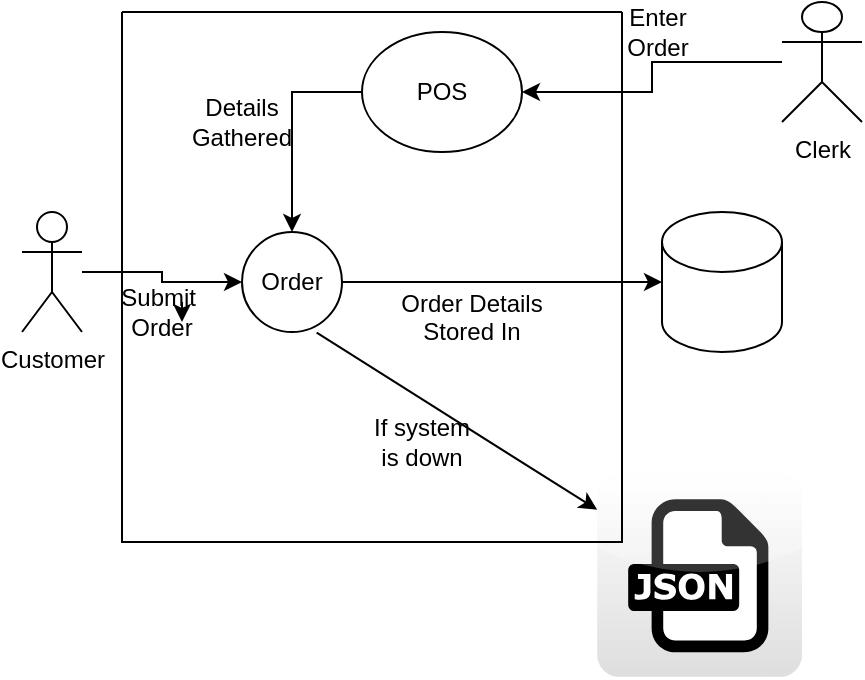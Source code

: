 <mxfile version="24.7.17">
  <diagram name="Page-1" id="XZs9pchJt2skl-dzKOJ4">
    <mxGraphModel dx="661" dy="683" grid="1" gridSize="10" guides="1" tooltips="1" connect="1" arrows="1" fold="1" page="1" pageScale="1" pageWidth="850" pageHeight="1100" math="0" shadow="0">
      <root>
        <mxCell id="0" />
        <mxCell id="1" parent="0" />
        <mxCell id="4E1WIZI_g8nrPCG1JwFK-32" style="edgeStyle=orthogonalEdgeStyle;rounded=0;orthogonalLoop=1;jettySize=auto;html=1;entryX=0;entryY=0.5;entryDx=0;entryDy=0;" edge="1" parent="1" source="4E1WIZI_g8nrPCG1JwFK-5" target="4E1WIZI_g8nrPCG1JwFK-28">
          <mxGeometry relative="1" as="geometry" />
        </mxCell>
        <mxCell id="4E1WIZI_g8nrPCG1JwFK-5" value="Customer&lt;div&gt;&lt;br&gt;&lt;/div&gt;" style="shape=umlActor;verticalLabelPosition=bottom;verticalAlign=top;html=1;outlineConnect=0;rotation=0;" vertex="1" parent="1">
          <mxGeometry x="230" y="270" width="30" height="60" as="geometry" />
        </mxCell>
        <mxCell id="4E1WIZI_g8nrPCG1JwFK-25" style="edgeStyle=orthogonalEdgeStyle;rounded=0;orthogonalLoop=1;jettySize=auto;html=1;entryX=1;entryY=0.5;entryDx=0;entryDy=0;" edge="1" parent="1" source="4E1WIZI_g8nrPCG1JwFK-11" target="4E1WIZI_g8nrPCG1JwFK-21">
          <mxGeometry relative="1" as="geometry" />
        </mxCell>
        <mxCell id="4E1WIZI_g8nrPCG1JwFK-11" value="Clerk&lt;div&gt;&lt;br&gt;&lt;/div&gt;" style="shape=umlActor;verticalLabelPosition=bottom;verticalAlign=top;html=1;outlineConnect=0;" vertex="1" parent="1">
          <mxGeometry x="610" y="165" width="40" height="60" as="geometry" />
        </mxCell>
        <mxCell id="4E1WIZI_g8nrPCG1JwFK-19" value="" style="shape=cylinder3;whiteSpace=wrap;html=1;boundedLbl=1;backgroundOutline=1;size=15;" vertex="1" parent="1">
          <mxGeometry x="550" y="270" width="60" height="70" as="geometry" />
        </mxCell>
        <mxCell id="4E1WIZI_g8nrPCG1JwFK-34" style="edgeStyle=orthogonalEdgeStyle;rounded=0;orthogonalLoop=1;jettySize=auto;html=1;" edge="1" parent="1" source="4E1WIZI_g8nrPCG1JwFK-21" target="4E1WIZI_g8nrPCG1JwFK-28">
          <mxGeometry relative="1" as="geometry" />
        </mxCell>
        <mxCell id="4E1WIZI_g8nrPCG1JwFK-21" value="POS" style="ellipse;whiteSpace=wrap;html=1;" vertex="1" parent="1">
          <mxGeometry x="400" y="180" width="80" height="60" as="geometry" />
        </mxCell>
        <mxCell id="4E1WIZI_g8nrPCG1JwFK-35" style="edgeStyle=orthogonalEdgeStyle;rounded=0;orthogonalLoop=1;jettySize=auto;html=1;" edge="1" parent="1" source="4E1WIZI_g8nrPCG1JwFK-28" target="4E1WIZI_g8nrPCG1JwFK-19">
          <mxGeometry relative="1" as="geometry" />
        </mxCell>
        <mxCell id="4E1WIZI_g8nrPCG1JwFK-28" value="Order" style="ellipse;whiteSpace=wrap;html=1;" vertex="1" parent="1">
          <mxGeometry x="340" y="280" width="50" height="50" as="geometry" />
        </mxCell>
        <mxCell id="4E1WIZI_g8nrPCG1JwFK-36" value="Enter Order" style="text;html=1;align=center;verticalAlign=middle;whiteSpace=wrap;rounded=0;" vertex="1" parent="1">
          <mxGeometry x="517.6" y="165" width="60" height="30" as="geometry" />
        </mxCell>
        <mxCell id="4E1WIZI_g8nrPCG1JwFK-37" value="" style="endArrow=classic;html=1;rounded=0;exitX=0.747;exitY=1.007;exitDx=0;exitDy=0;exitPerimeter=0;" edge="1" parent="1" source="4E1WIZI_g8nrPCG1JwFK-28" target="4E1WIZI_g8nrPCG1JwFK-38">
          <mxGeometry width="50" height="50" relative="1" as="geometry">
            <mxPoint x="460" y="440" as="sourcePoint" />
            <mxPoint x="480" y="390" as="targetPoint" />
          </mxGeometry>
        </mxCell>
        <mxCell id="4E1WIZI_g8nrPCG1JwFK-38" value="" style="dashed=0;outlineConnect=0;html=1;align=center;labelPosition=center;verticalLabelPosition=bottom;verticalAlign=top;shape=mxgraph.webicons.json;gradientColor=#DFDEDE" vertex="1" parent="1">
          <mxGeometry x="517.6" y="400" width="102.4" height="102.4" as="geometry" />
        </mxCell>
        <mxCell id="4E1WIZI_g8nrPCG1JwFK-40" value="If system is down" style="text;html=1;align=center;verticalAlign=middle;whiteSpace=wrap;rounded=0;" vertex="1" parent="1">
          <mxGeometry x="400" y="370" width="60" height="30" as="geometry" />
        </mxCell>
        <mxCell id="4E1WIZI_g8nrPCG1JwFK-45" value="" style="swimlane;startSize=0;" vertex="1" parent="1">
          <mxGeometry x="280" y="170" width="250" height="265" as="geometry" />
        </mxCell>
        <mxCell id="4E1WIZI_g8nrPCG1JwFK-39" value="Order Details Stored In&lt;div&gt;&lt;br&gt;&lt;/div&gt;" style="text;html=1;align=center;verticalAlign=middle;whiteSpace=wrap;rounded=0;" vertex="1" parent="4E1WIZI_g8nrPCG1JwFK-45">
          <mxGeometry x="120" y="145" width="110" height="30" as="geometry" />
        </mxCell>
        <mxCell id="4E1WIZI_g8nrPCG1JwFK-42" value="&lt;div&gt;Submit&amp;nbsp; Order&lt;/div&gt;" style="text;html=1;align=center;verticalAlign=middle;whiteSpace=wrap;rounded=0;" vertex="1" parent="4E1WIZI_g8nrPCG1JwFK-45">
          <mxGeometry y="145" width="40" height="10" as="geometry" />
        </mxCell>
        <mxCell id="4E1WIZI_g8nrPCG1JwFK-46" style="edgeStyle=orthogonalEdgeStyle;rounded=0;orthogonalLoop=1;jettySize=auto;html=1;exitX=0.75;exitY=0;exitDx=0;exitDy=0;entryX=0.75;entryY=1;entryDx=0;entryDy=0;" edge="1" parent="4E1WIZI_g8nrPCG1JwFK-45" source="4E1WIZI_g8nrPCG1JwFK-42" target="4E1WIZI_g8nrPCG1JwFK-42">
          <mxGeometry relative="1" as="geometry" />
        </mxCell>
        <mxCell id="4E1WIZI_g8nrPCG1JwFK-47" style="edgeStyle=orthogonalEdgeStyle;rounded=0;orthogonalLoop=1;jettySize=auto;html=1;exitX=0.5;exitY=1;exitDx=0;exitDy=0;" edge="1" parent="4E1WIZI_g8nrPCG1JwFK-45" source="4E1WIZI_g8nrPCG1JwFK-42" target="4E1WIZI_g8nrPCG1JwFK-42">
          <mxGeometry relative="1" as="geometry" />
        </mxCell>
        <mxCell id="4E1WIZI_g8nrPCG1JwFK-48" value="Details Gathered" style="text;html=1;align=center;verticalAlign=middle;whiteSpace=wrap;rounded=0;" vertex="1" parent="4E1WIZI_g8nrPCG1JwFK-45">
          <mxGeometry x="30" y="40" width="60" height="30" as="geometry" />
        </mxCell>
      </root>
    </mxGraphModel>
  </diagram>
</mxfile>
